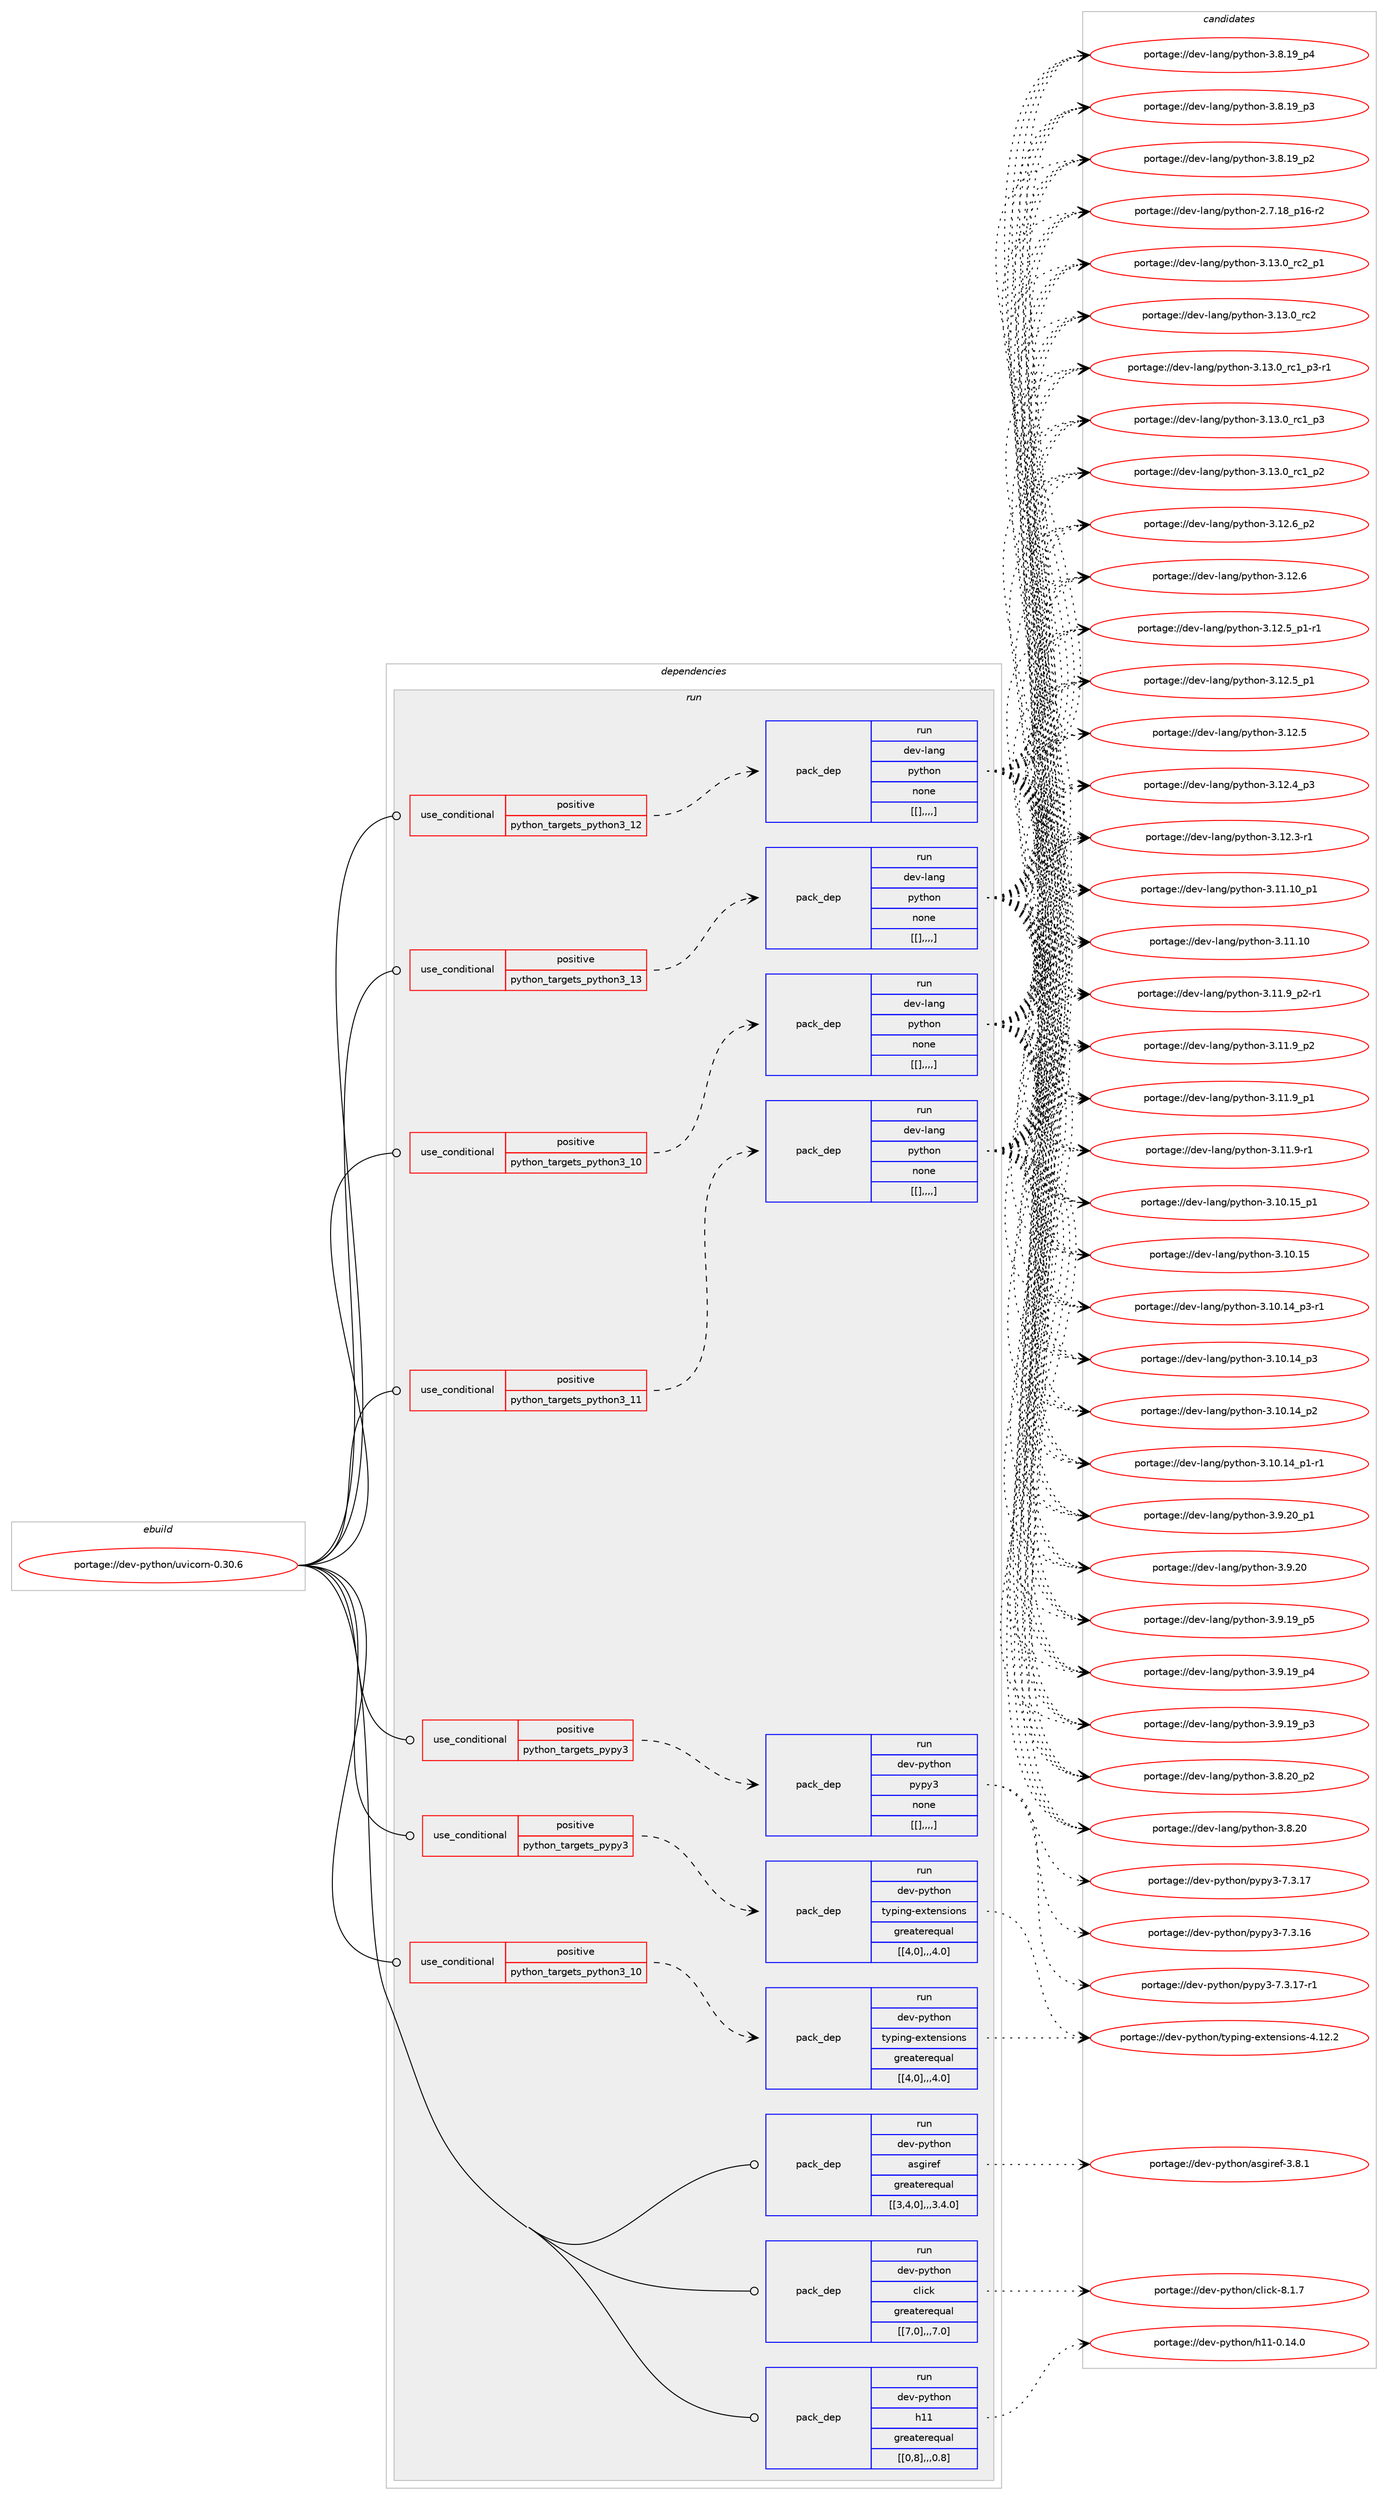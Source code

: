 digraph prolog {

# *************
# Graph options
# *************

newrank=true;
concentrate=true;
compound=true;
graph [rankdir=LR,fontname=Helvetica,fontsize=10,ranksep=1.5];#, ranksep=2.5, nodesep=0.2];
edge  [arrowhead=vee];
node  [fontname=Helvetica,fontsize=10];

# **********
# The ebuild
# **********

subgraph cluster_leftcol {
color=gray;
label=<<i>ebuild</i>>;
id [label="portage://dev-python/uvicorn-0.30.6", color=red, width=4, href="../dev-python/uvicorn-0.30.6.svg"];
}

# ****************
# The dependencies
# ****************

subgraph cluster_midcol {
color=gray;
label=<<i>dependencies</i>>;
subgraph cluster_compile {
fillcolor="#eeeeee";
style=filled;
label=<<i>compile</i>>;
}
subgraph cluster_compileandrun {
fillcolor="#eeeeee";
style=filled;
label=<<i>compile and run</i>>;
}
subgraph cluster_run {
fillcolor="#eeeeee";
style=filled;
label=<<i>run</i>>;
subgraph cond42712 {
dependency170253 [label=<<TABLE BORDER="0" CELLBORDER="1" CELLSPACING="0" CELLPADDING="4"><TR><TD ROWSPAN="3" CELLPADDING="10">use_conditional</TD></TR><TR><TD>positive</TD></TR><TR><TD>python_targets_pypy3</TD></TR></TABLE>>, shape=none, color=red];
subgraph pack126278 {
dependency170254 [label=<<TABLE BORDER="0" CELLBORDER="1" CELLSPACING="0" CELLPADDING="4" WIDTH="220"><TR><TD ROWSPAN="6" CELLPADDING="30">pack_dep</TD></TR><TR><TD WIDTH="110">run</TD></TR><TR><TD>dev-python</TD></TR><TR><TD>pypy3</TD></TR><TR><TD>none</TD></TR><TR><TD>[[],,,,]</TD></TR></TABLE>>, shape=none, color=blue];
}
dependency170253:e -> dependency170254:w [weight=20,style="dashed",arrowhead="vee"];
}
id:e -> dependency170253:w [weight=20,style="solid",arrowhead="odot"];
subgraph cond42713 {
dependency170255 [label=<<TABLE BORDER="0" CELLBORDER="1" CELLSPACING="0" CELLPADDING="4"><TR><TD ROWSPAN="3" CELLPADDING="10">use_conditional</TD></TR><TR><TD>positive</TD></TR><TR><TD>python_targets_pypy3</TD></TR></TABLE>>, shape=none, color=red];
subgraph pack126279 {
dependency170256 [label=<<TABLE BORDER="0" CELLBORDER="1" CELLSPACING="0" CELLPADDING="4" WIDTH="220"><TR><TD ROWSPAN="6" CELLPADDING="30">pack_dep</TD></TR><TR><TD WIDTH="110">run</TD></TR><TR><TD>dev-python</TD></TR><TR><TD>typing-extensions</TD></TR><TR><TD>greaterequal</TD></TR><TR><TD>[[4,0],,,4.0]</TD></TR></TABLE>>, shape=none, color=blue];
}
dependency170255:e -> dependency170256:w [weight=20,style="dashed",arrowhead="vee"];
}
id:e -> dependency170255:w [weight=20,style="solid",arrowhead="odot"];
subgraph cond42714 {
dependency170257 [label=<<TABLE BORDER="0" CELLBORDER="1" CELLSPACING="0" CELLPADDING="4"><TR><TD ROWSPAN="3" CELLPADDING="10">use_conditional</TD></TR><TR><TD>positive</TD></TR><TR><TD>python_targets_python3_10</TD></TR></TABLE>>, shape=none, color=red];
subgraph pack126280 {
dependency170258 [label=<<TABLE BORDER="0" CELLBORDER="1" CELLSPACING="0" CELLPADDING="4" WIDTH="220"><TR><TD ROWSPAN="6" CELLPADDING="30">pack_dep</TD></TR><TR><TD WIDTH="110">run</TD></TR><TR><TD>dev-lang</TD></TR><TR><TD>python</TD></TR><TR><TD>none</TD></TR><TR><TD>[[],,,,]</TD></TR></TABLE>>, shape=none, color=blue];
}
dependency170257:e -> dependency170258:w [weight=20,style="dashed",arrowhead="vee"];
}
id:e -> dependency170257:w [weight=20,style="solid",arrowhead="odot"];
subgraph cond42715 {
dependency170259 [label=<<TABLE BORDER="0" CELLBORDER="1" CELLSPACING="0" CELLPADDING="4"><TR><TD ROWSPAN="3" CELLPADDING="10">use_conditional</TD></TR><TR><TD>positive</TD></TR><TR><TD>python_targets_python3_10</TD></TR></TABLE>>, shape=none, color=red];
subgraph pack126281 {
dependency170260 [label=<<TABLE BORDER="0" CELLBORDER="1" CELLSPACING="0" CELLPADDING="4" WIDTH="220"><TR><TD ROWSPAN="6" CELLPADDING="30">pack_dep</TD></TR><TR><TD WIDTH="110">run</TD></TR><TR><TD>dev-python</TD></TR><TR><TD>typing-extensions</TD></TR><TR><TD>greaterequal</TD></TR><TR><TD>[[4,0],,,4.0]</TD></TR></TABLE>>, shape=none, color=blue];
}
dependency170259:e -> dependency170260:w [weight=20,style="dashed",arrowhead="vee"];
}
id:e -> dependency170259:w [weight=20,style="solid",arrowhead="odot"];
subgraph cond42716 {
dependency170261 [label=<<TABLE BORDER="0" CELLBORDER="1" CELLSPACING="0" CELLPADDING="4"><TR><TD ROWSPAN="3" CELLPADDING="10">use_conditional</TD></TR><TR><TD>positive</TD></TR><TR><TD>python_targets_python3_11</TD></TR></TABLE>>, shape=none, color=red];
subgraph pack126282 {
dependency170262 [label=<<TABLE BORDER="0" CELLBORDER="1" CELLSPACING="0" CELLPADDING="4" WIDTH="220"><TR><TD ROWSPAN="6" CELLPADDING="30">pack_dep</TD></TR><TR><TD WIDTH="110">run</TD></TR><TR><TD>dev-lang</TD></TR><TR><TD>python</TD></TR><TR><TD>none</TD></TR><TR><TD>[[],,,,]</TD></TR></TABLE>>, shape=none, color=blue];
}
dependency170261:e -> dependency170262:w [weight=20,style="dashed",arrowhead="vee"];
}
id:e -> dependency170261:w [weight=20,style="solid",arrowhead="odot"];
subgraph cond42717 {
dependency170263 [label=<<TABLE BORDER="0" CELLBORDER="1" CELLSPACING="0" CELLPADDING="4"><TR><TD ROWSPAN="3" CELLPADDING="10">use_conditional</TD></TR><TR><TD>positive</TD></TR><TR><TD>python_targets_python3_12</TD></TR></TABLE>>, shape=none, color=red];
subgraph pack126283 {
dependency170264 [label=<<TABLE BORDER="0" CELLBORDER="1" CELLSPACING="0" CELLPADDING="4" WIDTH="220"><TR><TD ROWSPAN="6" CELLPADDING="30">pack_dep</TD></TR><TR><TD WIDTH="110">run</TD></TR><TR><TD>dev-lang</TD></TR><TR><TD>python</TD></TR><TR><TD>none</TD></TR><TR><TD>[[],,,,]</TD></TR></TABLE>>, shape=none, color=blue];
}
dependency170263:e -> dependency170264:w [weight=20,style="dashed",arrowhead="vee"];
}
id:e -> dependency170263:w [weight=20,style="solid",arrowhead="odot"];
subgraph cond42718 {
dependency170265 [label=<<TABLE BORDER="0" CELLBORDER="1" CELLSPACING="0" CELLPADDING="4"><TR><TD ROWSPAN="3" CELLPADDING="10">use_conditional</TD></TR><TR><TD>positive</TD></TR><TR><TD>python_targets_python3_13</TD></TR></TABLE>>, shape=none, color=red];
subgraph pack126284 {
dependency170266 [label=<<TABLE BORDER="0" CELLBORDER="1" CELLSPACING="0" CELLPADDING="4" WIDTH="220"><TR><TD ROWSPAN="6" CELLPADDING="30">pack_dep</TD></TR><TR><TD WIDTH="110">run</TD></TR><TR><TD>dev-lang</TD></TR><TR><TD>python</TD></TR><TR><TD>none</TD></TR><TR><TD>[[],,,,]</TD></TR></TABLE>>, shape=none, color=blue];
}
dependency170265:e -> dependency170266:w [weight=20,style="dashed",arrowhead="vee"];
}
id:e -> dependency170265:w [weight=20,style="solid",arrowhead="odot"];
subgraph pack126285 {
dependency170267 [label=<<TABLE BORDER="0" CELLBORDER="1" CELLSPACING="0" CELLPADDING="4" WIDTH="220"><TR><TD ROWSPAN="6" CELLPADDING="30">pack_dep</TD></TR><TR><TD WIDTH="110">run</TD></TR><TR><TD>dev-python</TD></TR><TR><TD>asgiref</TD></TR><TR><TD>greaterequal</TD></TR><TR><TD>[[3,4,0],,,3.4.0]</TD></TR></TABLE>>, shape=none, color=blue];
}
id:e -> dependency170267:w [weight=20,style="solid",arrowhead="odot"];
subgraph pack126286 {
dependency170268 [label=<<TABLE BORDER="0" CELLBORDER="1" CELLSPACING="0" CELLPADDING="4" WIDTH="220"><TR><TD ROWSPAN="6" CELLPADDING="30">pack_dep</TD></TR><TR><TD WIDTH="110">run</TD></TR><TR><TD>dev-python</TD></TR><TR><TD>click</TD></TR><TR><TD>greaterequal</TD></TR><TR><TD>[[7,0],,,7.0]</TD></TR></TABLE>>, shape=none, color=blue];
}
id:e -> dependency170268:w [weight=20,style="solid",arrowhead="odot"];
subgraph pack126287 {
dependency170269 [label=<<TABLE BORDER="0" CELLBORDER="1" CELLSPACING="0" CELLPADDING="4" WIDTH="220"><TR><TD ROWSPAN="6" CELLPADDING="30">pack_dep</TD></TR><TR><TD WIDTH="110">run</TD></TR><TR><TD>dev-python</TD></TR><TR><TD>h11</TD></TR><TR><TD>greaterequal</TD></TR><TR><TD>[[0,8],,,0.8]</TD></TR></TABLE>>, shape=none, color=blue];
}
id:e -> dependency170269:w [weight=20,style="solid",arrowhead="odot"];
}
}

# **************
# The candidates
# **************

subgraph cluster_choices {
rank=same;
color=gray;
label=<<i>candidates</i>>;

subgraph choice126278 {
color=black;
nodesep=1;
choice100101118451121211161041111104711212111212151455546514649554511449 [label="portage://dev-python/pypy3-7.3.17-r1", color=red, width=4,href="../dev-python/pypy3-7.3.17-r1.svg"];
choice10010111845112121116104111110471121211121215145554651464955 [label="portage://dev-python/pypy3-7.3.17", color=red, width=4,href="../dev-python/pypy3-7.3.17.svg"];
choice10010111845112121116104111110471121211121215145554651464954 [label="portage://dev-python/pypy3-7.3.16", color=red, width=4,href="../dev-python/pypy3-7.3.16.svg"];
dependency170254:e -> choice100101118451121211161041111104711212111212151455546514649554511449:w [style=dotted,weight="100"];
dependency170254:e -> choice10010111845112121116104111110471121211121215145554651464955:w [style=dotted,weight="100"];
dependency170254:e -> choice10010111845112121116104111110471121211121215145554651464954:w [style=dotted,weight="100"];
}
subgraph choice126279 {
color=black;
nodesep=1;
choice10010111845112121116104111110471161211121051101034510112011610111011510511111011545524649504650 [label="portage://dev-python/typing-extensions-4.12.2", color=red, width=4,href="../dev-python/typing-extensions-4.12.2.svg"];
dependency170256:e -> choice10010111845112121116104111110471161211121051101034510112011610111011510511111011545524649504650:w [style=dotted,weight="100"];
}
subgraph choice126280 {
color=black;
nodesep=1;
choice100101118451089711010347112121116104111110455146495146489511499509511249 [label="portage://dev-lang/python-3.13.0_rc2_p1", color=red, width=4,href="../dev-lang/python-3.13.0_rc2_p1.svg"];
choice10010111845108971101034711212111610411111045514649514648951149950 [label="portage://dev-lang/python-3.13.0_rc2", color=red, width=4,href="../dev-lang/python-3.13.0_rc2.svg"];
choice1001011184510897110103471121211161041111104551464951464895114994995112514511449 [label="portage://dev-lang/python-3.13.0_rc1_p3-r1", color=red, width=4,href="../dev-lang/python-3.13.0_rc1_p3-r1.svg"];
choice100101118451089711010347112121116104111110455146495146489511499499511251 [label="portage://dev-lang/python-3.13.0_rc1_p3", color=red, width=4,href="../dev-lang/python-3.13.0_rc1_p3.svg"];
choice100101118451089711010347112121116104111110455146495146489511499499511250 [label="portage://dev-lang/python-3.13.0_rc1_p2", color=red, width=4,href="../dev-lang/python-3.13.0_rc1_p2.svg"];
choice100101118451089711010347112121116104111110455146495046549511250 [label="portage://dev-lang/python-3.12.6_p2", color=red, width=4,href="../dev-lang/python-3.12.6_p2.svg"];
choice10010111845108971101034711212111610411111045514649504654 [label="portage://dev-lang/python-3.12.6", color=red, width=4,href="../dev-lang/python-3.12.6.svg"];
choice1001011184510897110103471121211161041111104551464950465395112494511449 [label="portage://dev-lang/python-3.12.5_p1-r1", color=red, width=4,href="../dev-lang/python-3.12.5_p1-r1.svg"];
choice100101118451089711010347112121116104111110455146495046539511249 [label="portage://dev-lang/python-3.12.5_p1", color=red, width=4,href="../dev-lang/python-3.12.5_p1.svg"];
choice10010111845108971101034711212111610411111045514649504653 [label="portage://dev-lang/python-3.12.5", color=red, width=4,href="../dev-lang/python-3.12.5.svg"];
choice100101118451089711010347112121116104111110455146495046529511251 [label="portage://dev-lang/python-3.12.4_p3", color=red, width=4,href="../dev-lang/python-3.12.4_p3.svg"];
choice100101118451089711010347112121116104111110455146495046514511449 [label="portage://dev-lang/python-3.12.3-r1", color=red, width=4,href="../dev-lang/python-3.12.3-r1.svg"];
choice10010111845108971101034711212111610411111045514649494649489511249 [label="portage://dev-lang/python-3.11.10_p1", color=red, width=4,href="../dev-lang/python-3.11.10_p1.svg"];
choice1001011184510897110103471121211161041111104551464949464948 [label="portage://dev-lang/python-3.11.10", color=red, width=4,href="../dev-lang/python-3.11.10.svg"];
choice1001011184510897110103471121211161041111104551464949465795112504511449 [label="portage://dev-lang/python-3.11.9_p2-r1", color=red, width=4,href="../dev-lang/python-3.11.9_p2-r1.svg"];
choice100101118451089711010347112121116104111110455146494946579511250 [label="portage://dev-lang/python-3.11.9_p2", color=red, width=4,href="../dev-lang/python-3.11.9_p2.svg"];
choice100101118451089711010347112121116104111110455146494946579511249 [label="portage://dev-lang/python-3.11.9_p1", color=red, width=4,href="../dev-lang/python-3.11.9_p1.svg"];
choice100101118451089711010347112121116104111110455146494946574511449 [label="portage://dev-lang/python-3.11.9-r1", color=red, width=4,href="../dev-lang/python-3.11.9-r1.svg"];
choice10010111845108971101034711212111610411111045514649484649539511249 [label="portage://dev-lang/python-3.10.15_p1", color=red, width=4,href="../dev-lang/python-3.10.15_p1.svg"];
choice1001011184510897110103471121211161041111104551464948464953 [label="portage://dev-lang/python-3.10.15", color=red, width=4,href="../dev-lang/python-3.10.15.svg"];
choice100101118451089711010347112121116104111110455146494846495295112514511449 [label="portage://dev-lang/python-3.10.14_p3-r1", color=red, width=4,href="../dev-lang/python-3.10.14_p3-r1.svg"];
choice10010111845108971101034711212111610411111045514649484649529511251 [label="portage://dev-lang/python-3.10.14_p3", color=red, width=4,href="../dev-lang/python-3.10.14_p3.svg"];
choice10010111845108971101034711212111610411111045514649484649529511250 [label="portage://dev-lang/python-3.10.14_p2", color=red, width=4,href="../dev-lang/python-3.10.14_p2.svg"];
choice100101118451089711010347112121116104111110455146494846495295112494511449 [label="portage://dev-lang/python-3.10.14_p1-r1", color=red, width=4,href="../dev-lang/python-3.10.14_p1-r1.svg"];
choice100101118451089711010347112121116104111110455146574650489511249 [label="portage://dev-lang/python-3.9.20_p1", color=red, width=4,href="../dev-lang/python-3.9.20_p1.svg"];
choice10010111845108971101034711212111610411111045514657465048 [label="portage://dev-lang/python-3.9.20", color=red, width=4,href="../dev-lang/python-3.9.20.svg"];
choice100101118451089711010347112121116104111110455146574649579511253 [label="portage://dev-lang/python-3.9.19_p5", color=red, width=4,href="../dev-lang/python-3.9.19_p5.svg"];
choice100101118451089711010347112121116104111110455146574649579511252 [label="portage://dev-lang/python-3.9.19_p4", color=red, width=4,href="../dev-lang/python-3.9.19_p4.svg"];
choice100101118451089711010347112121116104111110455146574649579511251 [label="portage://dev-lang/python-3.9.19_p3", color=red, width=4,href="../dev-lang/python-3.9.19_p3.svg"];
choice100101118451089711010347112121116104111110455146564650489511250 [label="portage://dev-lang/python-3.8.20_p2", color=red, width=4,href="../dev-lang/python-3.8.20_p2.svg"];
choice10010111845108971101034711212111610411111045514656465048 [label="portage://dev-lang/python-3.8.20", color=red, width=4,href="../dev-lang/python-3.8.20.svg"];
choice100101118451089711010347112121116104111110455146564649579511252 [label="portage://dev-lang/python-3.8.19_p4", color=red, width=4,href="../dev-lang/python-3.8.19_p4.svg"];
choice100101118451089711010347112121116104111110455146564649579511251 [label="portage://dev-lang/python-3.8.19_p3", color=red, width=4,href="../dev-lang/python-3.8.19_p3.svg"];
choice100101118451089711010347112121116104111110455146564649579511250 [label="portage://dev-lang/python-3.8.19_p2", color=red, width=4,href="../dev-lang/python-3.8.19_p2.svg"];
choice100101118451089711010347112121116104111110455046554649569511249544511450 [label="portage://dev-lang/python-2.7.18_p16-r2", color=red, width=4,href="../dev-lang/python-2.7.18_p16-r2.svg"];
dependency170258:e -> choice100101118451089711010347112121116104111110455146495146489511499509511249:w [style=dotted,weight="100"];
dependency170258:e -> choice10010111845108971101034711212111610411111045514649514648951149950:w [style=dotted,weight="100"];
dependency170258:e -> choice1001011184510897110103471121211161041111104551464951464895114994995112514511449:w [style=dotted,weight="100"];
dependency170258:e -> choice100101118451089711010347112121116104111110455146495146489511499499511251:w [style=dotted,weight="100"];
dependency170258:e -> choice100101118451089711010347112121116104111110455146495146489511499499511250:w [style=dotted,weight="100"];
dependency170258:e -> choice100101118451089711010347112121116104111110455146495046549511250:w [style=dotted,weight="100"];
dependency170258:e -> choice10010111845108971101034711212111610411111045514649504654:w [style=dotted,weight="100"];
dependency170258:e -> choice1001011184510897110103471121211161041111104551464950465395112494511449:w [style=dotted,weight="100"];
dependency170258:e -> choice100101118451089711010347112121116104111110455146495046539511249:w [style=dotted,weight="100"];
dependency170258:e -> choice10010111845108971101034711212111610411111045514649504653:w [style=dotted,weight="100"];
dependency170258:e -> choice100101118451089711010347112121116104111110455146495046529511251:w [style=dotted,weight="100"];
dependency170258:e -> choice100101118451089711010347112121116104111110455146495046514511449:w [style=dotted,weight="100"];
dependency170258:e -> choice10010111845108971101034711212111610411111045514649494649489511249:w [style=dotted,weight="100"];
dependency170258:e -> choice1001011184510897110103471121211161041111104551464949464948:w [style=dotted,weight="100"];
dependency170258:e -> choice1001011184510897110103471121211161041111104551464949465795112504511449:w [style=dotted,weight="100"];
dependency170258:e -> choice100101118451089711010347112121116104111110455146494946579511250:w [style=dotted,weight="100"];
dependency170258:e -> choice100101118451089711010347112121116104111110455146494946579511249:w [style=dotted,weight="100"];
dependency170258:e -> choice100101118451089711010347112121116104111110455146494946574511449:w [style=dotted,weight="100"];
dependency170258:e -> choice10010111845108971101034711212111610411111045514649484649539511249:w [style=dotted,weight="100"];
dependency170258:e -> choice1001011184510897110103471121211161041111104551464948464953:w [style=dotted,weight="100"];
dependency170258:e -> choice100101118451089711010347112121116104111110455146494846495295112514511449:w [style=dotted,weight="100"];
dependency170258:e -> choice10010111845108971101034711212111610411111045514649484649529511251:w [style=dotted,weight="100"];
dependency170258:e -> choice10010111845108971101034711212111610411111045514649484649529511250:w [style=dotted,weight="100"];
dependency170258:e -> choice100101118451089711010347112121116104111110455146494846495295112494511449:w [style=dotted,weight="100"];
dependency170258:e -> choice100101118451089711010347112121116104111110455146574650489511249:w [style=dotted,weight="100"];
dependency170258:e -> choice10010111845108971101034711212111610411111045514657465048:w [style=dotted,weight="100"];
dependency170258:e -> choice100101118451089711010347112121116104111110455146574649579511253:w [style=dotted,weight="100"];
dependency170258:e -> choice100101118451089711010347112121116104111110455146574649579511252:w [style=dotted,weight="100"];
dependency170258:e -> choice100101118451089711010347112121116104111110455146574649579511251:w [style=dotted,weight="100"];
dependency170258:e -> choice100101118451089711010347112121116104111110455146564650489511250:w [style=dotted,weight="100"];
dependency170258:e -> choice10010111845108971101034711212111610411111045514656465048:w [style=dotted,weight="100"];
dependency170258:e -> choice100101118451089711010347112121116104111110455146564649579511252:w [style=dotted,weight="100"];
dependency170258:e -> choice100101118451089711010347112121116104111110455146564649579511251:w [style=dotted,weight="100"];
dependency170258:e -> choice100101118451089711010347112121116104111110455146564649579511250:w [style=dotted,weight="100"];
dependency170258:e -> choice100101118451089711010347112121116104111110455046554649569511249544511450:w [style=dotted,weight="100"];
}
subgraph choice126281 {
color=black;
nodesep=1;
choice10010111845112121116104111110471161211121051101034510112011610111011510511111011545524649504650 [label="portage://dev-python/typing-extensions-4.12.2", color=red, width=4,href="../dev-python/typing-extensions-4.12.2.svg"];
dependency170260:e -> choice10010111845112121116104111110471161211121051101034510112011610111011510511111011545524649504650:w [style=dotted,weight="100"];
}
subgraph choice126282 {
color=black;
nodesep=1;
choice100101118451089711010347112121116104111110455146495146489511499509511249 [label="portage://dev-lang/python-3.13.0_rc2_p1", color=red, width=4,href="../dev-lang/python-3.13.0_rc2_p1.svg"];
choice10010111845108971101034711212111610411111045514649514648951149950 [label="portage://dev-lang/python-3.13.0_rc2", color=red, width=4,href="../dev-lang/python-3.13.0_rc2.svg"];
choice1001011184510897110103471121211161041111104551464951464895114994995112514511449 [label="portage://dev-lang/python-3.13.0_rc1_p3-r1", color=red, width=4,href="../dev-lang/python-3.13.0_rc1_p3-r1.svg"];
choice100101118451089711010347112121116104111110455146495146489511499499511251 [label="portage://dev-lang/python-3.13.0_rc1_p3", color=red, width=4,href="../dev-lang/python-3.13.0_rc1_p3.svg"];
choice100101118451089711010347112121116104111110455146495146489511499499511250 [label="portage://dev-lang/python-3.13.0_rc1_p2", color=red, width=4,href="../dev-lang/python-3.13.0_rc1_p2.svg"];
choice100101118451089711010347112121116104111110455146495046549511250 [label="portage://dev-lang/python-3.12.6_p2", color=red, width=4,href="../dev-lang/python-3.12.6_p2.svg"];
choice10010111845108971101034711212111610411111045514649504654 [label="portage://dev-lang/python-3.12.6", color=red, width=4,href="../dev-lang/python-3.12.6.svg"];
choice1001011184510897110103471121211161041111104551464950465395112494511449 [label="portage://dev-lang/python-3.12.5_p1-r1", color=red, width=4,href="../dev-lang/python-3.12.5_p1-r1.svg"];
choice100101118451089711010347112121116104111110455146495046539511249 [label="portage://dev-lang/python-3.12.5_p1", color=red, width=4,href="../dev-lang/python-3.12.5_p1.svg"];
choice10010111845108971101034711212111610411111045514649504653 [label="portage://dev-lang/python-3.12.5", color=red, width=4,href="../dev-lang/python-3.12.5.svg"];
choice100101118451089711010347112121116104111110455146495046529511251 [label="portage://dev-lang/python-3.12.4_p3", color=red, width=4,href="../dev-lang/python-3.12.4_p3.svg"];
choice100101118451089711010347112121116104111110455146495046514511449 [label="portage://dev-lang/python-3.12.3-r1", color=red, width=4,href="../dev-lang/python-3.12.3-r1.svg"];
choice10010111845108971101034711212111610411111045514649494649489511249 [label="portage://dev-lang/python-3.11.10_p1", color=red, width=4,href="../dev-lang/python-3.11.10_p1.svg"];
choice1001011184510897110103471121211161041111104551464949464948 [label="portage://dev-lang/python-3.11.10", color=red, width=4,href="../dev-lang/python-3.11.10.svg"];
choice1001011184510897110103471121211161041111104551464949465795112504511449 [label="portage://dev-lang/python-3.11.9_p2-r1", color=red, width=4,href="../dev-lang/python-3.11.9_p2-r1.svg"];
choice100101118451089711010347112121116104111110455146494946579511250 [label="portage://dev-lang/python-3.11.9_p2", color=red, width=4,href="../dev-lang/python-3.11.9_p2.svg"];
choice100101118451089711010347112121116104111110455146494946579511249 [label="portage://dev-lang/python-3.11.9_p1", color=red, width=4,href="../dev-lang/python-3.11.9_p1.svg"];
choice100101118451089711010347112121116104111110455146494946574511449 [label="portage://dev-lang/python-3.11.9-r1", color=red, width=4,href="../dev-lang/python-3.11.9-r1.svg"];
choice10010111845108971101034711212111610411111045514649484649539511249 [label="portage://dev-lang/python-3.10.15_p1", color=red, width=4,href="../dev-lang/python-3.10.15_p1.svg"];
choice1001011184510897110103471121211161041111104551464948464953 [label="portage://dev-lang/python-3.10.15", color=red, width=4,href="../dev-lang/python-3.10.15.svg"];
choice100101118451089711010347112121116104111110455146494846495295112514511449 [label="portage://dev-lang/python-3.10.14_p3-r1", color=red, width=4,href="../dev-lang/python-3.10.14_p3-r1.svg"];
choice10010111845108971101034711212111610411111045514649484649529511251 [label="portage://dev-lang/python-3.10.14_p3", color=red, width=4,href="../dev-lang/python-3.10.14_p3.svg"];
choice10010111845108971101034711212111610411111045514649484649529511250 [label="portage://dev-lang/python-3.10.14_p2", color=red, width=4,href="../dev-lang/python-3.10.14_p2.svg"];
choice100101118451089711010347112121116104111110455146494846495295112494511449 [label="portage://dev-lang/python-3.10.14_p1-r1", color=red, width=4,href="../dev-lang/python-3.10.14_p1-r1.svg"];
choice100101118451089711010347112121116104111110455146574650489511249 [label="portage://dev-lang/python-3.9.20_p1", color=red, width=4,href="../dev-lang/python-3.9.20_p1.svg"];
choice10010111845108971101034711212111610411111045514657465048 [label="portage://dev-lang/python-3.9.20", color=red, width=4,href="../dev-lang/python-3.9.20.svg"];
choice100101118451089711010347112121116104111110455146574649579511253 [label="portage://dev-lang/python-3.9.19_p5", color=red, width=4,href="../dev-lang/python-3.9.19_p5.svg"];
choice100101118451089711010347112121116104111110455146574649579511252 [label="portage://dev-lang/python-3.9.19_p4", color=red, width=4,href="../dev-lang/python-3.9.19_p4.svg"];
choice100101118451089711010347112121116104111110455146574649579511251 [label="portage://dev-lang/python-3.9.19_p3", color=red, width=4,href="../dev-lang/python-3.9.19_p3.svg"];
choice100101118451089711010347112121116104111110455146564650489511250 [label="portage://dev-lang/python-3.8.20_p2", color=red, width=4,href="../dev-lang/python-3.8.20_p2.svg"];
choice10010111845108971101034711212111610411111045514656465048 [label="portage://dev-lang/python-3.8.20", color=red, width=4,href="../dev-lang/python-3.8.20.svg"];
choice100101118451089711010347112121116104111110455146564649579511252 [label="portage://dev-lang/python-3.8.19_p4", color=red, width=4,href="../dev-lang/python-3.8.19_p4.svg"];
choice100101118451089711010347112121116104111110455146564649579511251 [label="portage://dev-lang/python-3.8.19_p3", color=red, width=4,href="../dev-lang/python-3.8.19_p3.svg"];
choice100101118451089711010347112121116104111110455146564649579511250 [label="portage://dev-lang/python-3.8.19_p2", color=red, width=4,href="../dev-lang/python-3.8.19_p2.svg"];
choice100101118451089711010347112121116104111110455046554649569511249544511450 [label="portage://dev-lang/python-2.7.18_p16-r2", color=red, width=4,href="../dev-lang/python-2.7.18_p16-r2.svg"];
dependency170262:e -> choice100101118451089711010347112121116104111110455146495146489511499509511249:w [style=dotted,weight="100"];
dependency170262:e -> choice10010111845108971101034711212111610411111045514649514648951149950:w [style=dotted,weight="100"];
dependency170262:e -> choice1001011184510897110103471121211161041111104551464951464895114994995112514511449:w [style=dotted,weight="100"];
dependency170262:e -> choice100101118451089711010347112121116104111110455146495146489511499499511251:w [style=dotted,weight="100"];
dependency170262:e -> choice100101118451089711010347112121116104111110455146495146489511499499511250:w [style=dotted,weight="100"];
dependency170262:e -> choice100101118451089711010347112121116104111110455146495046549511250:w [style=dotted,weight="100"];
dependency170262:e -> choice10010111845108971101034711212111610411111045514649504654:w [style=dotted,weight="100"];
dependency170262:e -> choice1001011184510897110103471121211161041111104551464950465395112494511449:w [style=dotted,weight="100"];
dependency170262:e -> choice100101118451089711010347112121116104111110455146495046539511249:w [style=dotted,weight="100"];
dependency170262:e -> choice10010111845108971101034711212111610411111045514649504653:w [style=dotted,weight="100"];
dependency170262:e -> choice100101118451089711010347112121116104111110455146495046529511251:w [style=dotted,weight="100"];
dependency170262:e -> choice100101118451089711010347112121116104111110455146495046514511449:w [style=dotted,weight="100"];
dependency170262:e -> choice10010111845108971101034711212111610411111045514649494649489511249:w [style=dotted,weight="100"];
dependency170262:e -> choice1001011184510897110103471121211161041111104551464949464948:w [style=dotted,weight="100"];
dependency170262:e -> choice1001011184510897110103471121211161041111104551464949465795112504511449:w [style=dotted,weight="100"];
dependency170262:e -> choice100101118451089711010347112121116104111110455146494946579511250:w [style=dotted,weight="100"];
dependency170262:e -> choice100101118451089711010347112121116104111110455146494946579511249:w [style=dotted,weight="100"];
dependency170262:e -> choice100101118451089711010347112121116104111110455146494946574511449:w [style=dotted,weight="100"];
dependency170262:e -> choice10010111845108971101034711212111610411111045514649484649539511249:w [style=dotted,weight="100"];
dependency170262:e -> choice1001011184510897110103471121211161041111104551464948464953:w [style=dotted,weight="100"];
dependency170262:e -> choice100101118451089711010347112121116104111110455146494846495295112514511449:w [style=dotted,weight="100"];
dependency170262:e -> choice10010111845108971101034711212111610411111045514649484649529511251:w [style=dotted,weight="100"];
dependency170262:e -> choice10010111845108971101034711212111610411111045514649484649529511250:w [style=dotted,weight="100"];
dependency170262:e -> choice100101118451089711010347112121116104111110455146494846495295112494511449:w [style=dotted,weight="100"];
dependency170262:e -> choice100101118451089711010347112121116104111110455146574650489511249:w [style=dotted,weight="100"];
dependency170262:e -> choice10010111845108971101034711212111610411111045514657465048:w [style=dotted,weight="100"];
dependency170262:e -> choice100101118451089711010347112121116104111110455146574649579511253:w [style=dotted,weight="100"];
dependency170262:e -> choice100101118451089711010347112121116104111110455146574649579511252:w [style=dotted,weight="100"];
dependency170262:e -> choice100101118451089711010347112121116104111110455146574649579511251:w [style=dotted,weight="100"];
dependency170262:e -> choice100101118451089711010347112121116104111110455146564650489511250:w [style=dotted,weight="100"];
dependency170262:e -> choice10010111845108971101034711212111610411111045514656465048:w [style=dotted,weight="100"];
dependency170262:e -> choice100101118451089711010347112121116104111110455146564649579511252:w [style=dotted,weight="100"];
dependency170262:e -> choice100101118451089711010347112121116104111110455146564649579511251:w [style=dotted,weight="100"];
dependency170262:e -> choice100101118451089711010347112121116104111110455146564649579511250:w [style=dotted,weight="100"];
dependency170262:e -> choice100101118451089711010347112121116104111110455046554649569511249544511450:w [style=dotted,weight="100"];
}
subgraph choice126283 {
color=black;
nodesep=1;
choice100101118451089711010347112121116104111110455146495146489511499509511249 [label="portage://dev-lang/python-3.13.0_rc2_p1", color=red, width=4,href="../dev-lang/python-3.13.0_rc2_p1.svg"];
choice10010111845108971101034711212111610411111045514649514648951149950 [label="portage://dev-lang/python-3.13.0_rc2", color=red, width=4,href="../dev-lang/python-3.13.0_rc2.svg"];
choice1001011184510897110103471121211161041111104551464951464895114994995112514511449 [label="portage://dev-lang/python-3.13.0_rc1_p3-r1", color=red, width=4,href="../dev-lang/python-3.13.0_rc1_p3-r1.svg"];
choice100101118451089711010347112121116104111110455146495146489511499499511251 [label="portage://dev-lang/python-3.13.0_rc1_p3", color=red, width=4,href="../dev-lang/python-3.13.0_rc1_p3.svg"];
choice100101118451089711010347112121116104111110455146495146489511499499511250 [label="portage://dev-lang/python-3.13.0_rc1_p2", color=red, width=4,href="../dev-lang/python-3.13.0_rc1_p2.svg"];
choice100101118451089711010347112121116104111110455146495046549511250 [label="portage://dev-lang/python-3.12.6_p2", color=red, width=4,href="../dev-lang/python-3.12.6_p2.svg"];
choice10010111845108971101034711212111610411111045514649504654 [label="portage://dev-lang/python-3.12.6", color=red, width=4,href="../dev-lang/python-3.12.6.svg"];
choice1001011184510897110103471121211161041111104551464950465395112494511449 [label="portage://dev-lang/python-3.12.5_p1-r1", color=red, width=4,href="../dev-lang/python-3.12.5_p1-r1.svg"];
choice100101118451089711010347112121116104111110455146495046539511249 [label="portage://dev-lang/python-3.12.5_p1", color=red, width=4,href="../dev-lang/python-3.12.5_p1.svg"];
choice10010111845108971101034711212111610411111045514649504653 [label="portage://dev-lang/python-3.12.5", color=red, width=4,href="../dev-lang/python-3.12.5.svg"];
choice100101118451089711010347112121116104111110455146495046529511251 [label="portage://dev-lang/python-3.12.4_p3", color=red, width=4,href="../dev-lang/python-3.12.4_p3.svg"];
choice100101118451089711010347112121116104111110455146495046514511449 [label="portage://dev-lang/python-3.12.3-r1", color=red, width=4,href="../dev-lang/python-3.12.3-r1.svg"];
choice10010111845108971101034711212111610411111045514649494649489511249 [label="portage://dev-lang/python-3.11.10_p1", color=red, width=4,href="../dev-lang/python-3.11.10_p1.svg"];
choice1001011184510897110103471121211161041111104551464949464948 [label="portage://dev-lang/python-3.11.10", color=red, width=4,href="../dev-lang/python-3.11.10.svg"];
choice1001011184510897110103471121211161041111104551464949465795112504511449 [label="portage://dev-lang/python-3.11.9_p2-r1", color=red, width=4,href="../dev-lang/python-3.11.9_p2-r1.svg"];
choice100101118451089711010347112121116104111110455146494946579511250 [label="portage://dev-lang/python-3.11.9_p2", color=red, width=4,href="../dev-lang/python-3.11.9_p2.svg"];
choice100101118451089711010347112121116104111110455146494946579511249 [label="portage://dev-lang/python-3.11.9_p1", color=red, width=4,href="../dev-lang/python-3.11.9_p1.svg"];
choice100101118451089711010347112121116104111110455146494946574511449 [label="portage://dev-lang/python-3.11.9-r1", color=red, width=4,href="../dev-lang/python-3.11.9-r1.svg"];
choice10010111845108971101034711212111610411111045514649484649539511249 [label="portage://dev-lang/python-3.10.15_p1", color=red, width=4,href="../dev-lang/python-3.10.15_p1.svg"];
choice1001011184510897110103471121211161041111104551464948464953 [label="portage://dev-lang/python-3.10.15", color=red, width=4,href="../dev-lang/python-3.10.15.svg"];
choice100101118451089711010347112121116104111110455146494846495295112514511449 [label="portage://dev-lang/python-3.10.14_p3-r1", color=red, width=4,href="../dev-lang/python-3.10.14_p3-r1.svg"];
choice10010111845108971101034711212111610411111045514649484649529511251 [label="portage://dev-lang/python-3.10.14_p3", color=red, width=4,href="../dev-lang/python-3.10.14_p3.svg"];
choice10010111845108971101034711212111610411111045514649484649529511250 [label="portage://dev-lang/python-3.10.14_p2", color=red, width=4,href="../dev-lang/python-3.10.14_p2.svg"];
choice100101118451089711010347112121116104111110455146494846495295112494511449 [label="portage://dev-lang/python-3.10.14_p1-r1", color=red, width=4,href="../dev-lang/python-3.10.14_p1-r1.svg"];
choice100101118451089711010347112121116104111110455146574650489511249 [label="portage://dev-lang/python-3.9.20_p1", color=red, width=4,href="../dev-lang/python-3.9.20_p1.svg"];
choice10010111845108971101034711212111610411111045514657465048 [label="portage://dev-lang/python-3.9.20", color=red, width=4,href="../dev-lang/python-3.9.20.svg"];
choice100101118451089711010347112121116104111110455146574649579511253 [label="portage://dev-lang/python-3.9.19_p5", color=red, width=4,href="../dev-lang/python-3.9.19_p5.svg"];
choice100101118451089711010347112121116104111110455146574649579511252 [label="portage://dev-lang/python-3.9.19_p4", color=red, width=4,href="../dev-lang/python-3.9.19_p4.svg"];
choice100101118451089711010347112121116104111110455146574649579511251 [label="portage://dev-lang/python-3.9.19_p3", color=red, width=4,href="../dev-lang/python-3.9.19_p3.svg"];
choice100101118451089711010347112121116104111110455146564650489511250 [label="portage://dev-lang/python-3.8.20_p2", color=red, width=4,href="../dev-lang/python-3.8.20_p2.svg"];
choice10010111845108971101034711212111610411111045514656465048 [label="portage://dev-lang/python-3.8.20", color=red, width=4,href="../dev-lang/python-3.8.20.svg"];
choice100101118451089711010347112121116104111110455146564649579511252 [label="portage://dev-lang/python-3.8.19_p4", color=red, width=4,href="../dev-lang/python-3.8.19_p4.svg"];
choice100101118451089711010347112121116104111110455146564649579511251 [label="portage://dev-lang/python-3.8.19_p3", color=red, width=4,href="../dev-lang/python-3.8.19_p3.svg"];
choice100101118451089711010347112121116104111110455146564649579511250 [label="portage://dev-lang/python-3.8.19_p2", color=red, width=4,href="../dev-lang/python-3.8.19_p2.svg"];
choice100101118451089711010347112121116104111110455046554649569511249544511450 [label="portage://dev-lang/python-2.7.18_p16-r2", color=red, width=4,href="../dev-lang/python-2.7.18_p16-r2.svg"];
dependency170264:e -> choice100101118451089711010347112121116104111110455146495146489511499509511249:w [style=dotted,weight="100"];
dependency170264:e -> choice10010111845108971101034711212111610411111045514649514648951149950:w [style=dotted,weight="100"];
dependency170264:e -> choice1001011184510897110103471121211161041111104551464951464895114994995112514511449:w [style=dotted,weight="100"];
dependency170264:e -> choice100101118451089711010347112121116104111110455146495146489511499499511251:w [style=dotted,weight="100"];
dependency170264:e -> choice100101118451089711010347112121116104111110455146495146489511499499511250:w [style=dotted,weight="100"];
dependency170264:e -> choice100101118451089711010347112121116104111110455146495046549511250:w [style=dotted,weight="100"];
dependency170264:e -> choice10010111845108971101034711212111610411111045514649504654:w [style=dotted,weight="100"];
dependency170264:e -> choice1001011184510897110103471121211161041111104551464950465395112494511449:w [style=dotted,weight="100"];
dependency170264:e -> choice100101118451089711010347112121116104111110455146495046539511249:w [style=dotted,weight="100"];
dependency170264:e -> choice10010111845108971101034711212111610411111045514649504653:w [style=dotted,weight="100"];
dependency170264:e -> choice100101118451089711010347112121116104111110455146495046529511251:w [style=dotted,weight="100"];
dependency170264:e -> choice100101118451089711010347112121116104111110455146495046514511449:w [style=dotted,weight="100"];
dependency170264:e -> choice10010111845108971101034711212111610411111045514649494649489511249:w [style=dotted,weight="100"];
dependency170264:e -> choice1001011184510897110103471121211161041111104551464949464948:w [style=dotted,weight="100"];
dependency170264:e -> choice1001011184510897110103471121211161041111104551464949465795112504511449:w [style=dotted,weight="100"];
dependency170264:e -> choice100101118451089711010347112121116104111110455146494946579511250:w [style=dotted,weight="100"];
dependency170264:e -> choice100101118451089711010347112121116104111110455146494946579511249:w [style=dotted,weight="100"];
dependency170264:e -> choice100101118451089711010347112121116104111110455146494946574511449:w [style=dotted,weight="100"];
dependency170264:e -> choice10010111845108971101034711212111610411111045514649484649539511249:w [style=dotted,weight="100"];
dependency170264:e -> choice1001011184510897110103471121211161041111104551464948464953:w [style=dotted,weight="100"];
dependency170264:e -> choice100101118451089711010347112121116104111110455146494846495295112514511449:w [style=dotted,weight="100"];
dependency170264:e -> choice10010111845108971101034711212111610411111045514649484649529511251:w [style=dotted,weight="100"];
dependency170264:e -> choice10010111845108971101034711212111610411111045514649484649529511250:w [style=dotted,weight="100"];
dependency170264:e -> choice100101118451089711010347112121116104111110455146494846495295112494511449:w [style=dotted,weight="100"];
dependency170264:e -> choice100101118451089711010347112121116104111110455146574650489511249:w [style=dotted,weight="100"];
dependency170264:e -> choice10010111845108971101034711212111610411111045514657465048:w [style=dotted,weight="100"];
dependency170264:e -> choice100101118451089711010347112121116104111110455146574649579511253:w [style=dotted,weight="100"];
dependency170264:e -> choice100101118451089711010347112121116104111110455146574649579511252:w [style=dotted,weight="100"];
dependency170264:e -> choice100101118451089711010347112121116104111110455146574649579511251:w [style=dotted,weight="100"];
dependency170264:e -> choice100101118451089711010347112121116104111110455146564650489511250:w [style=dotted,weight="100"];
dependency170264:e -> choice10010111845108971101034711212111610411111045514656465048:w [style=dotted,weight="100"];
dependency170264:e -> choice100101118451089711010347112121116104111110455146564649579511252:w [style=dotted,weight="100"];
dependency170264:e -> choice100101118451089711010347112121116104111110455146564649579511251:w [style=dotted,weight="100"];
dependency170264:e -> choice100101118451089711010347112121116104111110455146564649579511250:w [style=dotted,weight="100"];
dependency170264:e -> choice100101118451089711010347112121116104111110455046554649569511249544511450:w [style=dotted,weight="100"];
}
subgraph choice126284 {
color=black;
nodesep=1;
choice100101118451089711010347112121116104111110455146495146489511499509511249 [label="portage://dev-lang/python-3.13.0_rc2_p1", color=red, width=4,href="../dev-lang/python-3.13.0_rc2_p1.svg"];
choice10010111845108971101034711212111610411111045514649514648951149950 [label="portage://dev-lang/python-3.13.0_rc2", color=red, width=4,href="../dev-lang/python-3.13.0_rc2.svg"];
choice1001011184510897110103471121211161041111104551464951464895114994995112514511449 [label="portage://dev-lang/python-3.13.0_rc1_p3-r1", color=red, width=4,href="../dev-lang/python-3.13.0_rc1_p3-r1.svg"];
choice100101118451089711010347112121116104111110455146495146489511499499511251 [label="portage://dev-lang/python-3.13.0_rc1_p3", color=red, width=4,href="../dev-lang/python-3.13.0_rc1_p3.svg"];
choice100101118451089711010347112121116104111110455146495146489511499499511250 [label="portage://dev-lang/python-3.13.0_rc1_p2", color=red, width=4,href="../dev-lang/python-3.13.0_rc1_p2.svg"];
choice100101118451089711010347112121116104111110455146495046549511250 [label="portage://dev-lang/python-3.12.6_p2", color=red, width=4,href="../dev-lang/python-3.12.6_p2.svg"];
choice10010111845108971101034711212111610411111045514649504654 [label="portage://dev-lang/python-3.12.6", color=red, width=4,href="../dev-lang/python-3.12.6.svg"];
choice1001011184510897110103471121211161041111104551464950465395112494511449 [label="portage://dev-lang/python-3.12.5_p1-r1", color=red, width=4,href="../dev-lang/python-3.12.5_p1-r1.svg"];
choice100101118451089711010347112121116104111110455146495046539511249 [label="portage://dev-lang/python-3.12.5_p1", color=red, width=4,href="../dev-lang/python-3.12.5_p1.svg"];
choice10010111845108971101034711212111610411111045514649504653 [label="portage://dev-lang/python-3.12.5", color=red, width=4,href="../dev-lang/python-3.12.5.svg"];
choice100101118451089711010347112121116104111110455146495046529511251 [label="portage://dev-lang/python-3.12.4_p3", color=red, width=4,href="../dev-lang/python-3.12.4_p3.svg"];
choice100101118451089711010347112121116104111110455146495046514511449 [label="portage://dev-lang/python-3.12.3-r1", color=red, width=4,href="../dev-lang/python-3.12.3-r1.svg"];
choice10010111845108971101034711212111610411111045514649494649489511249 [label="portage://dev-lang/python-3.11.10_p1", color=red, width=4,href="../dev-lang/python-3.11.10_p1.svg"];
choice1001011184510897110103471121211161041111104551464949464948 [label="portage://dev-lang/python-3.11.10", color=red, width=4,href="../dev-lang/python-3.11.10.svg"];
choice1001011184510897110103471121211161041111104551464949465795112504511449 [label="portage://dev-lang/python-3.11.9_p2-r1", color=red, width=4,href="../dev-lang/python-3.11.9_p2-r1.svg"];
choice100101118451089711010347112121116104111110455146494946579511250 [label="portage://dev-lang/python-3.11.9_p2", color=red, width=4,href="../dev-lang/python-3.11.9_p2.svg"];
choice100101118451089711010347112121116104111110455146494946579511249 [label="portage://dev-lang/python-3.11.9_p1", color=red, width=4,href="../dev-lang/python-3.11.9_p1.svg"];
choice100101118451089711010347112121116104111110455146494946574511449 [label="portage://dev-lang/python-3.11.9-r1", color=red, width=4,href="../dev-lang/python-3.11.9-r1.svg"];
choice10010111845108971101034711212111610411111045514649484649539511249 [label="portage://dev-lang/python-3.10.15_p1", color=red, width=4,href="../dev-lang/python-3.10.15_p1.svg"];
choice1001011184510897110103471121211161041111104551464948464953 [label="portage://dev-lang/python-3.10.15", color=red, width=4,href="../dev-lang/python-3.10.15.svg"];
choice100101118451089711010347112121116104111110455146494846495295112514511449 [label="portage://dev-lang/python-3.10.14_p3-r1", color=red, width=4,href="../dev-lang/python-3.10.14_p3-r1.svg"];
choice10010111845108971101034711212111610411111045514649484649529511251 [label="portage://dev-lang/python-3.10.14_p3", color=red, width=4,href="../dev-lang/python-3.10.14_p3.svg"];
choice10010111845108971101034711212111610411111045514649484649529511250 [label="portage://dev-lang/python-3.10.14_p2", color=red, width=4,href="../dev-lang/python-3.10.14_p2.svg"];
choice100101118451089711010347112121116104111110455146494846495295112494511449 [label="portage://dev-lang/python-3.10.14_p1-r1", color=red, width=4,href="../dev-lang/python-3.10.14_p1-r1.svg"];
choice100101118451089711010347112121116104111110455146574650489511249 [label="portage://dev-lang/python-3.9.20_p1", color=red, width=4,href="../dev-lang/python-3.9.20_p1.svg"];
choice10010111845108971101034711212111610411111045514657465048 [label="portage://dev-lang/python-3.9.20", color=red, width=4,href="../dev-lang/python-3.9.20.svg"];
choice100101118451089711010347112121116104111110455146574649579511253 [label="portage://dev-lang/python-3.9.19_p5", color=red, width=4,href="../dev-lang/python-3.9.19_p5.svg"];
choice100101118451089711010347112121116104111110455146574649579511252 [label="portage://dev-lang/python-3.9.19_p4", color=red, width=4,href="../dev-lang/python-3.9.19_p4.svg"];
choice100101118451089711010347112121116104111110455146574649579511251 [label="portage://dev-lang/python-3.9.19_p3", color=red, width=4,href="../dev-lang/python-3.9.19_p3.svg"];
choice100101118451089711010347112121116104111110455146564650489511250 [label="portage://dev-lang/python-3.8.20_p2", color=red, width=4,href="../dev-lang/python-3.8.20_p2.svg"];
choice10010111845108971101034711212111610411111045514656465048 [label="portage://dev-lang/python-3.8.20", color=red, width=4,href="../dev-lang/python-3.8.20.svg"];
choice100101118451089711010347112121116104111110455146564649579511252 [label="portage://dev-lang/python-3.8.19_p4", color=red, width=4,href="../dev-lang/python-3.8.19_p4.svg"];
choice100101118451089711010347112121116104111110455146564649579511251 [label="portage://dev-lang/python-3.8.19_p3", color=red, width=4,href="../dev-lang/python-3.8.19_p3.svg"];
choice100101118451089711010347112121116104111110455146564649579511250 [label="portage://dev-lang/python-3.8.19_p2", color=red, width=4,href="../dev-lang/python-3.8.19_p2.svg"];
choice100101118451089711010347112121116104111110455046554649569511249544511450 [label="portage://dev-lang/python-2.7.18_p16-r2", color=red, width=4,href="../dev-lang/python-2.7.18_p16-r2.svg"];
dependency170266:e -> choice100101118451089711010347112121116104111110455146495146489511499509511249:w [style=dotted,weight="100"];
dependency170266:e -> choice10010111845108971101034711212111610411111045514649514648951149950:w [style=dotted,weight="100"];
dependency170266:e -> choice1001011184510897110103471121211161041111104551464951464895114994995112514511449:w [style=dotted,weight="100"];
dependency170266:e -> choice100101118451089711010347112121116104111110455146495146489511499499511251:w [style=dotted,weight="100"];
dependency170266:e -> choice100101118451089711010347112121116104111110455146495146489511499499511250:w [style=dotted,weight="100"];
dependency170266:e -> choice100101118451089711010347112121116104111110455146495046549511250:w [style=dotted,weight="100"];
dependency170266:e -> choice10010111845108971101034711212111610411111045514649504654:w [style=dotted,weight="100"];
dependency170266:e -> choice1001011184510897110103471121211161041111104551464950465395112494511449:w [style=dotted,weight="100"];
dependency170266:e -> choice100101118451089711010347112121116104111110455146495046539511249:w [style=dotted,weight="100"];
dependency170266:e -> choice10010111845108971101034711212111610411111045514649504653:w [style=dotted,weight="100"];
dependency170266:e -> choice100101118451089711010347112121116104111110455146495046529511251:w [style=dotted,weight="100"];
dependency170266:e -> choice100101118451089711010347112121116104111110455146495046514511449:w [style=dotted,weight="100"];
dependency170266:e -> choice10010111845108971101034711212111610411111045514649494649489511249:w [style=dotted,weight="100"];
dependency170266:e -> choice1001011184510897110103471121211161041111104551464949464948:w [style=dotted,weight="100"];
dependency170266:e -> choice1001011184510897110103471121211161041111104551464949465795112504511449:w [style=dotted,weight="100"];
dependency170266:e -> choice100101118451089711010347112121116104111110455146494946579511250:w [style=dotted,weight="100"];
dependency170266:e -> choice100101118451089711010347112121116104111110455146494946579511249:w [style=dotted,weight="100"];
dependency170266:e -> choice100101118451089711010347112121116104111110455146494946574511449:w [style=dotted,weight="100"];
dependency170266:e -> choice10010111845108971101034711212111610411111045514649484649539511249:w [style=dotted,weight="100"];
dependency170266:e -> choice1001011184510897110103471121211161041111104551464948464953:w [style=dotted,weight="100"];
dependency170266:e -> choice100101118451089711010347112121116104111110455146494846495295112514511449:w [style=dotted,weight="100"];
dependency170266:e -> choice10010111845108971101034711212111610411111045514649484649529511251:w [style=dotted,weight="100"];
dependency170266:e -> choice10010111845108971101034711212111610411111045514649484649529511250:w [style=dotted,weight="100"];
dependency170266:e -> choice100101118451089711010347112121116104111110455146494846495295112494511449:w [style=dotted,weight="100"];
dependency170266:e -> choice100101118451089711010347112121116104111110455146574650489511249:w [style=dotted,weight="100"];
dependency170266:e -> choice10010111845108971101034711212111610411111045514657465048:w [style=dotted,weight="100"];
dependency170266:e -> choice100101118451089711010347112121116104111110455146574649579511253:w [style=dotted,weight="100"];
dependency170266:e -> choice100101118451089711010347112121116104111110455146574649579511252:w [style=dotted,weight="100"];
dependency170266:e -> choice100101118451089711010347112121116104111110455146574649579511251:w [style=dotted,weight="100"];
dependency170266:e -> choice100101118451089711010347112121116104111110455146564650489511250:w [style=dotted,weight="100"];
dependency170266:e -> choice10010111845108971101034711212111610411111045514656465048:w [style=dotted,weight="100"];
dependency170266:e -> choice100101118451089711010347112121116104111110455146564649579511252:w [style=dotted,weight="100"];
dependency170266:e -> choice100101118451089711010347112121116104111110455146564649579511251:w [style=dotted,weight="100"];
dependency170266:e -> choice100101118451089711010347112121116104111110455146564649579511250:w [style=dotted,weight="100"];
dependency170266:e -> choice100101118451089711010347112121116104111110455046554649569511249544511450:w [style=dotted,weight="100"];
}
subgraph choice126285 {
color=black;
nodesep=1;
choice100101118451121211161041111104797115103105114101102455146564649 [label="portage://dev-python/asgiref-3.8.1", color=red, width=4,href="../dev-python/asgiref-3.8.1.svg"];
dependency170267:e -> choice100101118451121211161041111104797115103105114101102455146564649:w [style=dotted,weight="100"];
}
subgraph choice126286 {
color=black;
nodesep=1;
choice10010111845112121116104111110479910810599107455646494655 [label="portage://dev-python/click-8.1.7", color=red, width=4,href="../dev-python/click-8.1.7.svg"];
dependency170268:e -> choice10010111845112121116104111110479910810599107455646494655:w [style=dotted,weight="100"];
}
subgraph choice126287 {
color=black;
nodesep=1;
choice1001011184511212111610411111047104494945484649524648 [label="portage://dev-python/h11-0.14.0", color=red, width=4,href="../dev-python/h11-0.14.0.svg"];
dependency170269:e -> choice1001011184511212111610411111047104494945484649524648:w [style=dotted,weight="100"];
}
}

}
